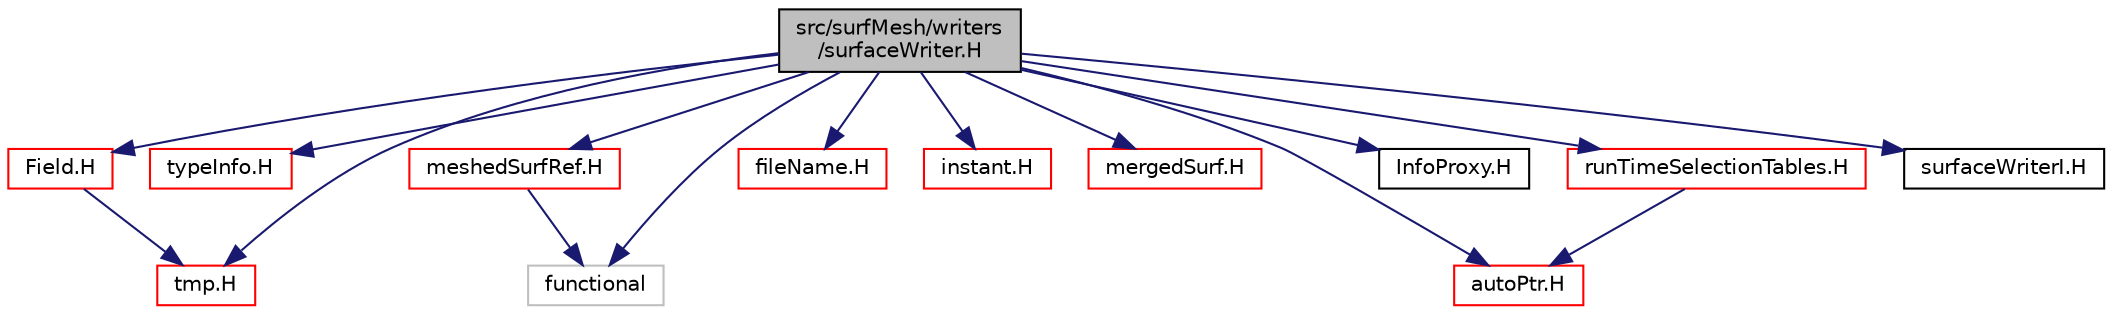 digraph "src/surfMesh/writers/surfaceWriter.H"
{
  bgcolor="transparent";
  edge [fontname="Helvetica",fontsize="10",labelfontname="Helvetica",labelfontsize="10"];
  node [fontname="Helvetica",fontsize="10",shape=record];
  Node1 [label="src/surfMesh/writers\l/surfaceWriter.H",height=0.2,width=0.4,color="black", fillcolor="grey75", style="filled" fontcolor="black"];
  Node1 -> Node2 [color="midnightblue",fontsize="10",style="solid",fontname="Helvetica"];
  Node2 [label="functional",height=0.2,width=0.4,color="grey75"];
  Node1 -> Node3 [color="midnightblue",fontsize="10",style="solid",fontname="Helvetica"];
  Node3 [label="typeInfo.H",height=0.2,width=0.4,color="red",URL="$typeInfo_8H.html"];
  Node1 -> Node4 [color="midnightblue",fontsize="10",style="solid",fontname="Helvetica"];
  Node4 [label="autoPtr.H",height=0.2,width=0.4,color="red",URL="$autoPtr_8H.html"];
  Node1 -> Node5 [color="midnightblue",fontsize="10",style="solid",fontname="Helvetica"];
  Node5 [label="tmp.H",height=0.2,width=0.4,color="red",URL="$tmp_8H.html"];
  Node1 -> Node6 [color="midnightblue",fontsize="10",style="solid",fontname="Helvetica"];
  Node6 [label="Field.H",height=0.2,width=0.4,color="red",URL="$Field_8H.html"];
  Node6 -> Node5 [color="midnightblue",fontsize="10",style="solid",fontname="Helvetica"];
  Node1 -> Node7 [color="midnightblue",fontsize="10",style="solid",fontname="Helvetica"];
  Node7 [label="fileName.H",height=0.2,width=0.4,color="red",URL="$fileName_8H.html"];
  Node1 -> Node8 [color="midnightblue",fontsize="10",style="solid",fontname="Helvetica"];
  Node8 [label="instant.H",height=0.2,width=0.4,color="red",URL="$instant_8H.html"];
  Node1 -> Node9 [color="midnightblue",fontsize="10",style="solid",fontname="Helvetica"];
  Node9 [label="mergedSurf.H",height=0.2,width=0.4,color="red",URL="$mergedSurf_8H.html"];
  Node1 -> Node10 [color="midnightblue",fontsize="10",style="solid",fontname="Helvetica"];
  Node10 [label="meshedSurfRef.H",height=0.2,width=0.4,color="red",URL="$meshedSurfRef_8H.html"];
  Node10 -> Node2 [color="midnightblue",fontsize="10",style="solid",fontname="Helvetica"];
  Node1 -> Node11 [color="midnightblue",fontsize="10",style="solid",fontname="Helvetica"];
  Node11 [label="InfoProxy.H",height=0.2,width=0.4,color="black",URL="$InfoProxy_8H.html"];
  Node1 -> Node12 [color="midnightblue",fontsize="10",style="solid",fontname="Helvetica"];
  Node12 [label="runTimeSelectionTables.H",height=0.2,width=0.4,color="red",URL="$runTimeSelectionTables_8H.html",tooltip="Macros to ease declaration of run-time selection tables. "];
  Node12 -> Node4 [color="midnightblue",fontsize="10",style="solid",fontname="Helvetica"];
  Node1 -> Node13 [color="midnightblue",fontsize="10",style="solid",fontname="Helvetica"];
  Node13 [label="surfaceWriterI.H",height=0.2,width=0.4,color="black",URL="$surfaceWriterI_8H.html"];
}
